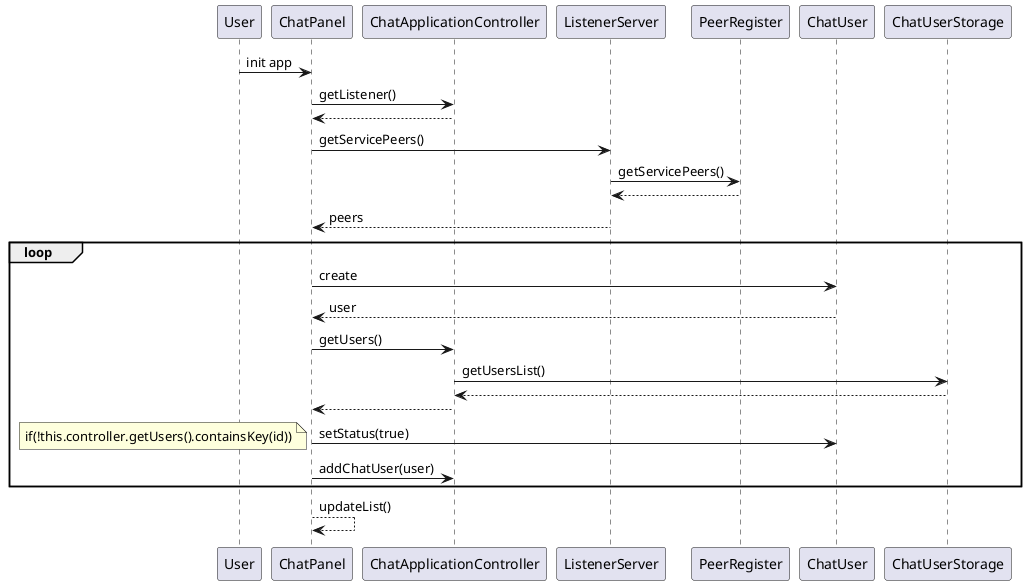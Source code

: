 @startuml ipc05.1_design.png

participant "User"
participant "ChatPanel" as ui

participant "ChatApplicationController" as ctrl

participant "ListenerServer" as ls
participant "PeerRegister" as pr

participant "ChatUser" as u

User -> ui: init app
ui -> ctrl: getListener()
ctrl --> ui:
ui -> ls: getServicePeers()
ls -> pr: getServicePeers()
pr --> ls:
ls --> ui:peers

loop
ui -> u: create
u --> ui: user
ui -> ctrl: getUsers()
ctrl -> ChatUserStorage:getUsersList()
ChatUserStorage --> ctrl:
ctrl --> ui:
ui -> u: setStatus(true)
note left
    if(!this.controller.getUsers().containsKey(id))
end note
ui -> ctrl: addChatUser(user)
end

ui --> ui: updateList()

@enduml
